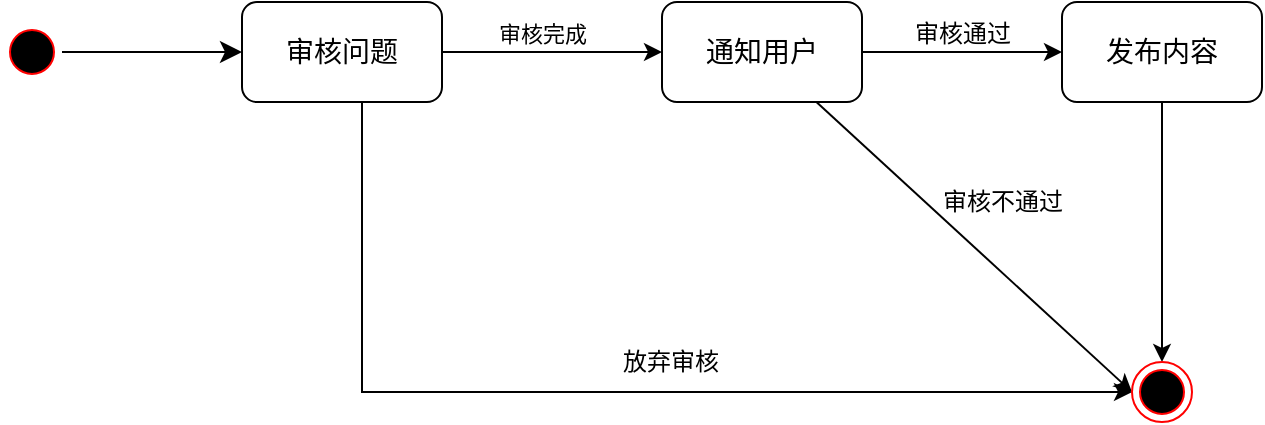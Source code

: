 <mxfile version="14.1.9" type="device"><diagram id="Lfb8w6XnNflY_-WWRmdo" name="Page-1"><mxGraphModel dx="1038" dy="504" grid="1" gridSize="10" guides="1" tooltips="1" connect="1" arrows="1" fold="1" page="1" pageScale="1" pageWidth="827" pageHeight="1169" math="0" shadow="0"><root><mxCell id="0"/><mxCell id="1" parent="0"/><mxCell id="oKtCIzd-poYApitSjtDD-1" value="" style="ellipse;html=1;shape=startState;fillColor=#000000;strokeColor=#ff0000;" vertex="1" parent="1"><mxGeometry x="110" y="260" width="30" height="30" as="geometry"/></mxCell><mxCell id="oKtCIzd-poYApitSjtDD-2" value="" style="html=1;verticalAlign=bottom;endArrow=classic;endSize=8;exitX=1;exitY=0.5;exitDx=0;exitDy=0;entryX=0;entryY=0.5;entryDx=0;entryDy=0;endFill=1;" edge="1" source="oKtCIzd-poYApitSjtDD-1" parent="1" target="oKtCIzd-poYApitSjtDD-3"><mxGeometry relative="1" as="geometry"><mxPoint x="200" y="275" as="targetPoint"/></mxGeometry></mxCell><mxCell id="oKtCIzd-poYApitSjtDD-7" style="edgeStyle=none;rounded=0;orthogonalLoop=1;jettySize=auto;html=1;strokeColor=#000000;" edge="1" parent="1" source="oKtCIzd-poYApitSjtDD-3" target="oKtCIzd-poYApitSjtDD-6"><mxGeometry relative="1" as="geometry"><Array as="points"><mxPoint x="380" y="275"/></Array></mxGeometry></mxCell><mxCell id="oKtCIzd-poYApitSjtDD-8" value="审核完成" style="edgeLabel;html=1;align=center;verticalAlign=middle;resizable=0;points=[];" vertex="1" connectable="0" parent="oKtCIzd-poYApitSjtDD-7"><mxGeometry x="0.054" y="-3" relative="1" as="geometry"><mxPoint x="-8" y="-12" as="offset"/></mxGeometry></mxCell><mxCell id="oKtCIzd-poYApitSjtDD-29" style="edgeStyle=orthogonalEdgeStyle;rounded=0;orthogonalLoop=1;jettySize=auto;html=1;entryX=0;entryY=0.5;entryDx=0;entryDy=0;endArrow=classic;endFill=1;strokeColor=#000000;" edge="1" parent="1" source="oKtCIzd-poYApitSjtDD-3" target="oKtCIzd-poYApitSjtDD-13"><mxGeometry relative="1" as="geometry"><Array as="points"><mxPoint x="290" y="445"/></Array></mxGeometry></mxCell><mxCell id="oKtCIzd-poYApitSjtDD-3" value="&lt;font style=&quot;font-size: 14px&quot;&gt;审核问题&lt;/font&gt;" style="rounded=1;whiteSpace=wrap;html=1;" vertex="1" parent="1"><mxGeometry x="230" y="250" width="100" height="50" as="geometry"/></mxCell><mxCell id="oKtCIzd-poYApitSjtDD-12" style="edgeStyle=orthogonalEdgeStyle;rounded=0;orthogonalLoop=1;jettySize=auto;html=1;endArrow=classic;endFill=1;strokeColor=#000000;" edge="1" parent="1" source="oKtCIzd-poYApitSjtDD-6" target="oKtCIzd-poYApitSjtDD-11"><mxGeometry relative="1" as="geometry"/></mxCell><mxCell id="oKtCIzd-poYApitSjtDD-27" style="edgeStyle=none;rounded=0;orthogonalLoop=1;jettySize=auto;html=1;entryX=0;entryY=0.5;entryDx=0;entryDy=0;endArrow=classic;endFill=1;strokeColor=#000000;" edge="1" parent="1" source="oKtCIzd-poYApitSjtDD-6" target="oKtCIzd-poYApitSjtDD-13"><mxGeometry relative="1" as="geometry"/></mxCell><mxCell id="oKtCIzd-poYApitSjtDD-6" value="&lt;font style=&quot;font-size: 14px&quot;&gt;通知用户&lt;/font&gt;" style="rounded=1;whiteSpace=wrap;html=1;" vertex="1" parent="1"><mxGeometry x="440" y="250" width="100" height="50" as="geometry"/></mxCell><mxCell id="oKtCIzd-poYApitSjtDD-14" style="rounded=0;orthogonalLoop=1;jettySize=auto;html=1;entryX=0.5;entryY=0;entryDx=0;entryDy=0;endArrow=classic;endFill=1;strokeColor=#000000;" edge="1" parent="1" source="oKtCIzd-poYApitSjtDD-11" target="oKtCIzd-poYApitSjtDD-13"><mxGeometry relative="1" as="geometry"/></mxCell><mxCell id="oKtCIzd-poYApitSjtDD-11" value="&lt;font style=&quot;font-size: 14px&quot;&gt;发布内容&lt;/font&gt;" style="rounded=1;whiteSpace=wrap;html=1;" vertex="1" parent="1"><mxGeometry x="640" y="250" width="100" height="50" as="geometry"/></mxCell><mxCell id="oKtCIzd-poYApitSjtDD-13" value="" style="ellipse;html=1;shape=endState;fillColor=#000000;strokeColor=#ff0000;" vertex="1" parent="1"><mxGeometry x="675" y="430" width="30" height="30" as="geometry"/></mxCell><mxCell id="oKtCIzd-poYApitSjtDD-26" value="审核通过" style="text;html=1;align=center;verticalAlign=middle;resizable=0;points=[];autosize=1;" vertex="1" parent="1"><mxGeometry x="560" y="256" width="60" height="20" as="geometry"/></mxCell><mxCell id="oKtCIzd-poYApitSjtDD-28" value="审核不通过" style="text;html=1;align=center;verticalAlign=middle;resizable=0;points=[];autosize=1;" vertex="1" parent="1"><mxGeometry x="570" y="340" width="80" height="20" as="geometry"/></mxCell><mxCell id="oKtCIzd-poYApitSjtDD-30" value="放弃审核" style="text;html=1;align=center;verticalAlign=middle;resizable=0;points=[];autosize=1;" vertex="1" parent="1"><mxGeometry x="414" y="420" width="60" height="20" as="geometry"/></mxCell></root></mxGraphModel></diagram></mxfile>